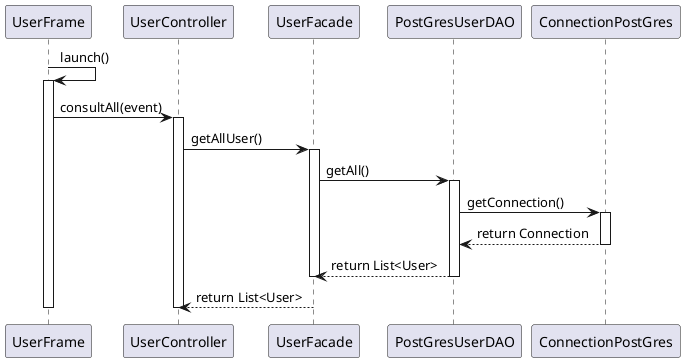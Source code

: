 
@startuml consultAll

UserFrame -> UserFrame : launch()
activate UserFrame

UserFrame -> UserController: consultAll(event)
activate UserController

UserController -> UserFacade: getAllUser()
activate UserFacade

UserFacade -> PostGresUserDAO : getAll()
activate PostGresUserDAO

PostGresUserDAO -> ConnectionPostGres : getConnection()
activate ConnectionPostGres
ConnectionPostGres --> PostGresUserDAO : return Connection
deactivate ConnectionPostGres
PostGresUserDAO --> UserFacade : return List<User>
deactivate PostGresUserDAO
deactivate UserFacade

UserFacade --> UserController : return List<User>
deactivate UserController
deactivate UserFrame

@enduml